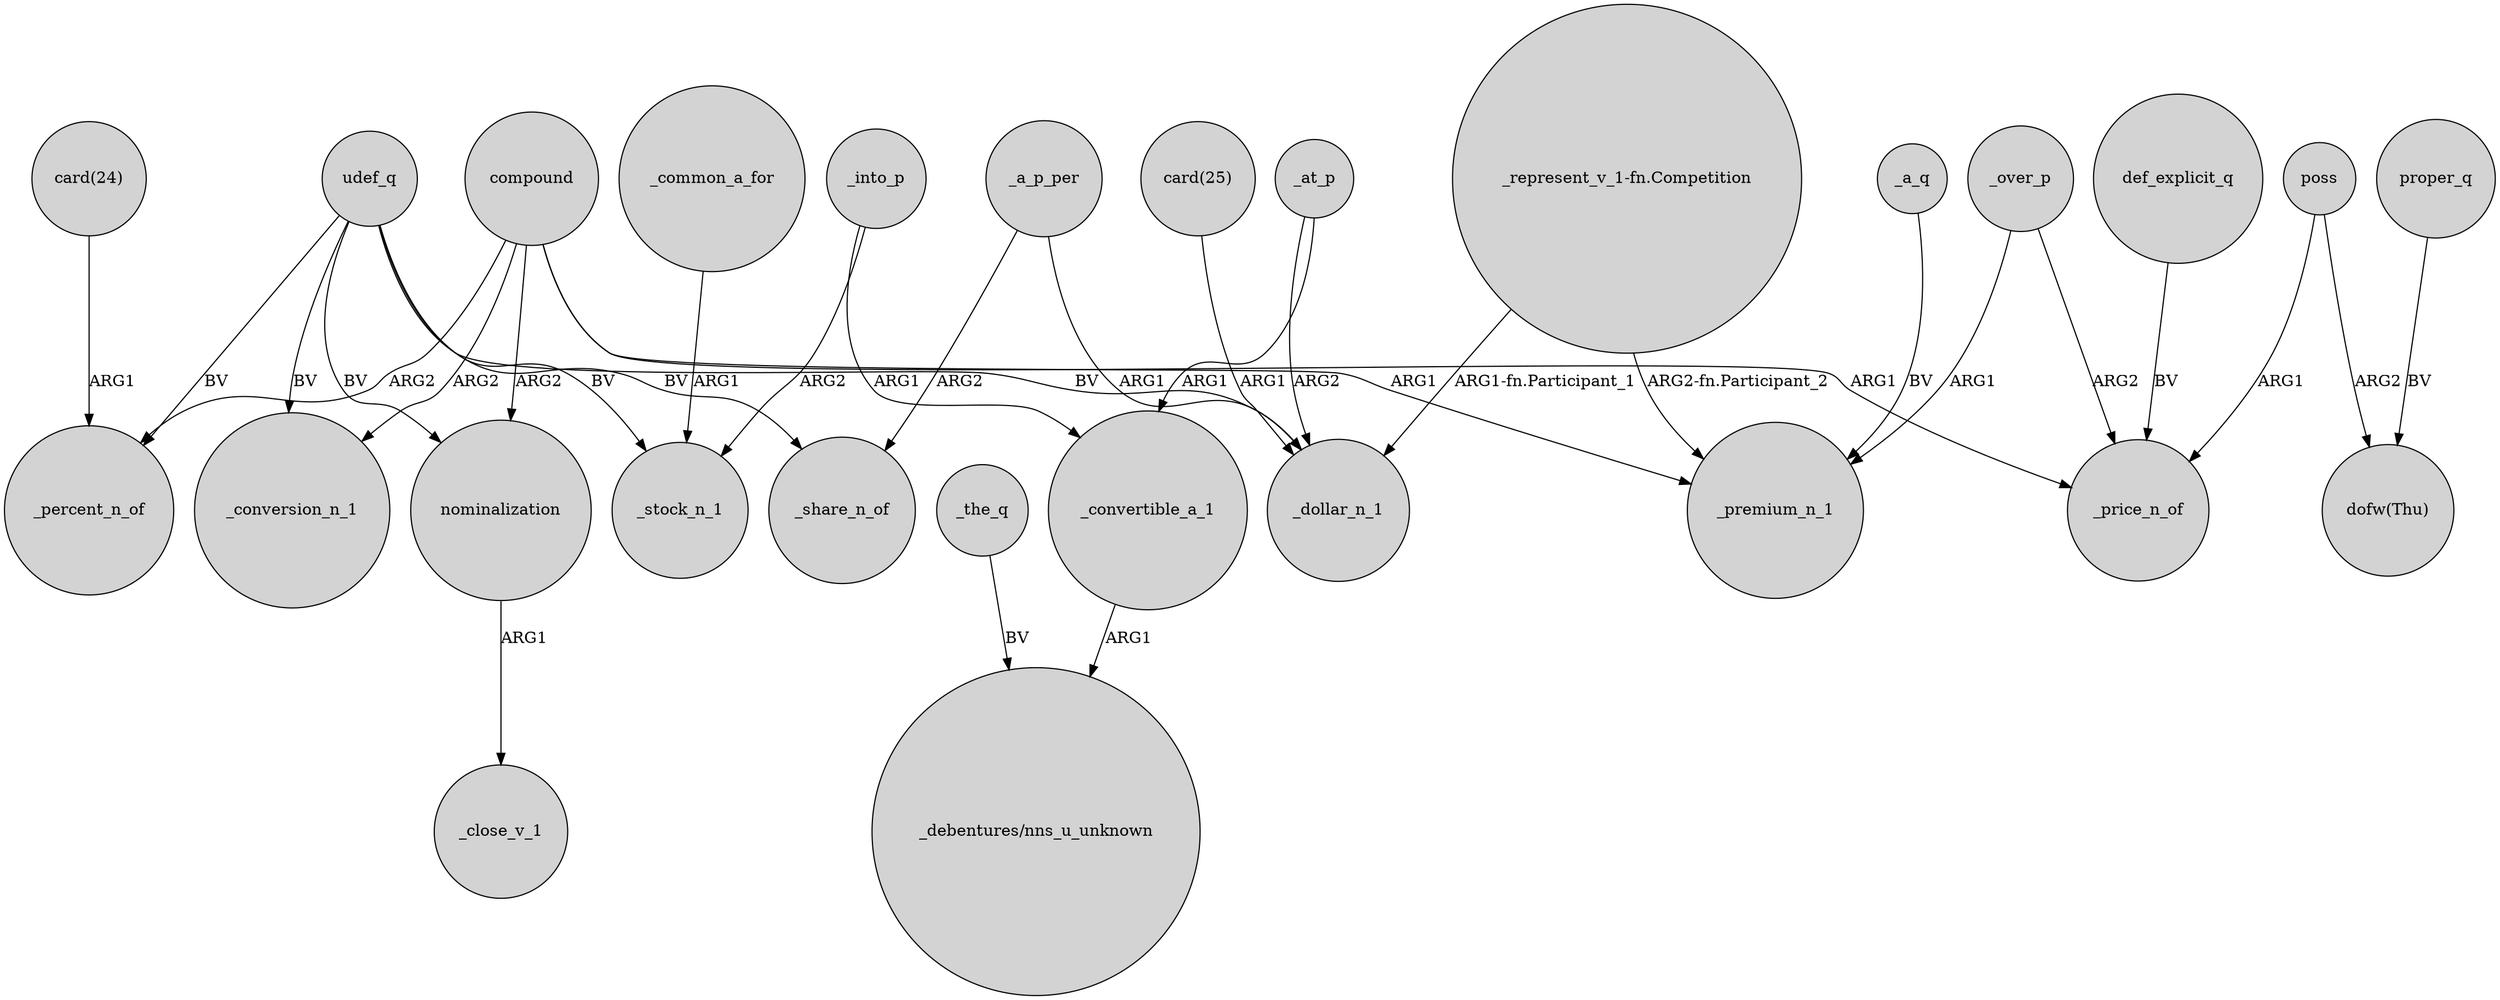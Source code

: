 digraph {
	node [shape=circle style=filled]
	_a_q -> _premium_n_1 [label=BV]
	_common_a_for -> _stock_n_1 [label=ARG1]
	_into_p -> _stock_n_1 [label=ARG2]
	compound -> _conversion_n_1 [label=ARG2]
	"card(25)" -> _dollar_n_1 [label=ARG1]
	udef_q -> nominalization [label=BV]
	proper_q -> "dofw(Thu)" [label=BV]
	compound -> _premium_n_1 [label=ARG1]
	_over_p -> _premium_n_1 [label=ARG1]
	_the_q -> "_debentures/nns_u_unknown" [label=BV]
	compound -> nominalization [label=ARG2]
	poss -> _price_n_of [label=ARG1]
	udef_q -> _stock_n_1 [label=BV]
	_at_p -> _dollar_n_1 [label=ARG2]
	"_represent_v_1-fn.Competition" -> _dollar_n_1 [label="ARG1-fn.Participant_1"]
	udef_q -> _conversion_n_1 [label=BV]
	_a_p_per -> _share_n_of [label=ARG2]
	udef_q -> _percent_n_of [label=BV]
	"_represent_v_1-fn.Competition" -> _premium_n_1 [label="ARG2-fn.Participant_2"]
	_over_p -> _price_n_of [label=ARG2]
	nominalization -> _close_v_1 [label=ARG1]
	_convertible_a_1 -> "_debentures/nns_u_unknown" [label=ARG1]
	udef_q -> _share_n_of [label=BV]
	compound -> _percent_n_of [label=ARG2]
	udef_q -> _dollar_n_1 [label=BV]
	_a_p_per -> _dollar_n_1 [label=ARG1]
	poss -> "dofw(Thu)" [label=ARG2]
	_into_p -> _convertible_a_1 [label=ARG1]
	"card(24)" -> _percent_n_of [label=ARG1]
	_at_p -> _convertible_a_1 [label=ARG1]
	compound -> _price_n_of [label=ARG1]
	def_explicit_q -> _price_n_of [label=BV]
}
